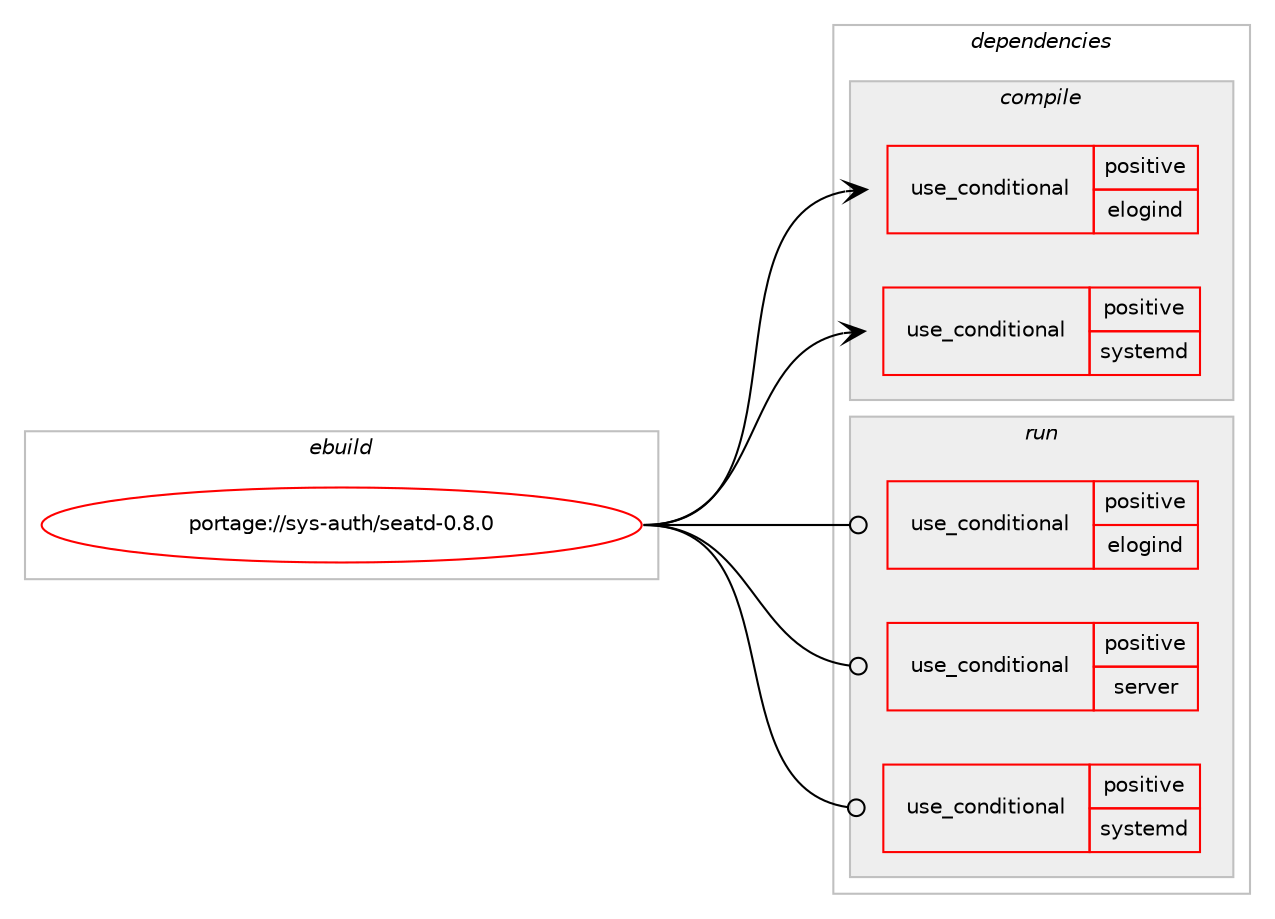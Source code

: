 digraph prolog {

# *************
# Graph options
# *************

newrank=true;
concentrate=true;
compound=true;
graph [rankdir=LR,fontname=Helvetica,fontsize=10,ranksep=1.5];#, ranksep=2.5, nodesep=0.2];
edge  [arrowhead=vee];
node  [fontname=Helvetica,fontsize=10];

# **********
# The ebuild
# **********

subgraph cluster_leftcol {
color=gray;
rank=same;
label=<<i>ebuild</i>>;
id [label="portage://sys-auth/seatd-0.8.0", color=red, width=4, href="../sys-auth/seatd-0.8.0.svg"];
}

# ****************
# The dependencies
# ****************

subgraph cluster_midcol {
color=gray;
label=<<i>dependencies</i>>;
subgraph cluster_compile {
fillcolor="#eeeeee";
style=filled;
label=<<i>compile</i>>;
subgraph cond110625 {
dependency214543 [label=<<TABLE BORDER="0" CELLBORDER="1" CELLSPACING="0" CELLPADDING="4"><TR><TD ROWSPAN="3" CELLPADDING="10">use_conditional</TD></TR><TR><TD>positive</TD></TR><TR><TD>elogind</TD></TR></TABLE>>, shape=none, color=red];
# *** BEGIN UNKNOWN DEPENDENCY TYPE (TODO) ***
# dependency214543 -> package_dependency(portage://sys-auth/seatd-0.8.0,install,no,sys-auth,elogind,none,[,,],[],[])
# *** END UNKNOWN DEPENDENCY TYPE (TODO) ***

}
id:e -> dependency214543:w [weight=20,style="solid",arrowhead="vee"];
subgraph cond110626 {
dependency214544 [label=<<TABLE BORDER="0" CELLBORDER="1" CELLSPACING="0" CELLPADDING="4"><TR><TD ROWSPAN="3" CELLPADDING="10">use_conditional</TD></TR><TR><TD>positive</TD></TR><TR><TD>systemd</TD></TR></TABLE>>, shape=none, color=red];
# *** BEGIN UNKNOWN DEPENDENCY TYPE (TODO) ***
# dependency214544 -> package_dependency(portage://sys-auth/seatd-0.8.0,install,no,sys-apps,systemd,none,[,,],any_same_slot,[])
# *** END UNKNOWN DEPENDENCY TYPE (TODO) ***

}
id:e -> dependency214544:w [weight=20,style="solid",arrowhead="vee"];
}
subgraph cluster_compileandrun {
fillcolor="#eeeeee";
style=filled;
label=<<i>compile and run</i>>;
}
subgraph cluster_run {
fillcolor="#eeeeee";
style=filled;
label=<<i>run</i>>;
subgraph cond110627 {
dependency214545 [label=<<TABLE BORDER="0" CELLBORDER="1" CELLSPACING="0" CELLPADDING="4"><TR><TD ROWSPAN="3" CELLPADDING="10">use_conditional</TD></TR><TR><TD>positive</TD></TR><TR><TD>elogind</TD></TR></TABLE>>, shape=none, color=red];
# *** BEGIN UNKNOWN DEPENDENCY TYPE (TODO) ***
# dependency214545 -> package_dependency(portage://sys-auth/seatd-0.8.0,run,no,sys-auth,elogind,none,[,,],[],[])
# *** END UNKNOWN DEPENDENCY TYPE (TODO) ***

}
id:e -> dependency214545:w [weight=20,style="solid",arrowhead="odot"];
subgraph cond110628 {
dependency214546 [label=<<TABLE BORDER="0" CELLBORDER="1" CELLSPACING="0" CELLPADDING="4"><TR><TD ROWSPAN="3" CELLPADDING="10">use_conditional</TD></TR><TR><TD>positive</TD></TR><TR><TD>server</TD></TR></TABLE>>, shape=none, color=red];
# *** BEGIN UNKNOWN DEPENDENCY TYPE (TODO) ***
# dependency214546 -> package_dependency(portage://sys-auth/seatd-0.8.0,run,no,acct-group,seat,none,[,,],[],[])
# *** END UNKNOWN DEPENDENCY TYPE (TODO) ***

}
id:e -> dependency214546:w [weight=20,style="solid",arrowhead="odot"];
subgraph cond110629 {
dependency214547 [label=<<TABLE BORDER="0" CELLBORDER="1" CELLSPACING="0" CELLPADDING="4"><TR><TD ROWSPAN="3" CELLPADDING="10">use_conditional</TD></TR><TR><TD>positive</TD></TR><TR><TD>systemd</TD></TR></TABLE>>, shape=none, color=red];
# *** BEGIN UNKNOWN DEPENDENCY TYPE (TODO) ***
# dependency214547 -> package_dependency(portage://sys-auth/seatd-0.8.0,run,no,sys-apps,systemd,none,[,,],any_same_slot,[])
# *** END UNKNOWN DEPENDENCY TYPE (TODO) ***

}
id:e -> dependency214547:w [weight=20,style="solid",arrowhead="odot"];
}
}

# **************
# The candidates
# **************

subgraph cluster_choices {
rank=same;
color=gray;
label=<<i>candidates</i>>;

}

}
